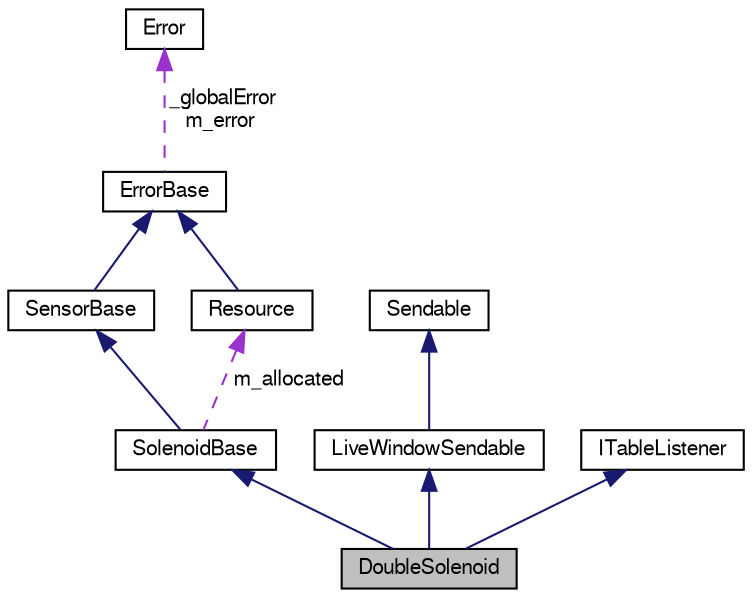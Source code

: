 digraph "DoubleSolenoid"
{
  bgcolor="transparent";
  edge [fontname="FreeSans",fontsize="10",labelfontname="FreeSans",labelfontsize="10"];
  node [fontname="FreeSans",fontsize="10",shape=record];
  Node1 [label="DoubleSolenoid",height=0.2,width=0.4,color="black", fillcolor="grey75", style="filled" fontcolor="black"];
  Node2 -> Node1 [dir="back",color="midnightblue",fontsize="10",style="solid",fontname="FreeSans"];
  Node2 [label="SolenoidBase",height=0.2,width=0.4,color="black",URL="$class_solenoid_base.html"];
  Node3 -> Node2 [dir="back",color="midnightblue",fontsize="10",style="solid",fontname="FreeSans"];
  Node3 [label="SensorBase",height=0.2,width=0.4,color="black",URL="$class_sensor_base.html"];
  Node4 -> Node3 [dir="back",color="midnightblue",fontsize="10",style="solid",fontname="FreeSans"];
  Node4 [label="ErrorBase",height=0.2,width=0.4,color="black",URL="$class_error_base.html"];
  Node5 -> Node4 [dir="back",color="darkorchid3",fontsize="10",style="dashed",label=" _globalError\nm_error" ,fontname="FreeSans"];
  Node5 [label="Error",height=0.2,width=0.4,color="black",URL="$class_error.html"];
  Node6 -> Node2 [dir="back",color="darkorchid3",fontsize="10",style="dashed",label=" m_allocated" ,fontname="FreeSans"];
  Node6 [label="Resource",height=0.2,width=0.4,color="black",URL="$class_resource.html"];
  Node4 -> Node6 [dir="back",color="midnightblue",fontsize="10",style="solid",fontname="FreeSans"];
  Node7 -> Node1 [dir="back",color="midnightblue",fontsize="10",style="solid",fontname="FreeSans"];
  Node7 [label="LiveWindowSendable",height=0.2,width=0.4,color="black",URL="$class_live_window_sendable.html"];
  Node8 -> Node7 [dir="back",color="midnightblue",fontsize="10",style="solid",fontname="FreeSans"];
  Node8 [label="Sendable",height=0.2,width=0.4,color="black",URL="$class_sendable.html"];
  Node9 -> Node1 [dir="back",color="midnightblue",fontsize="10",style="solid",fontname="FreeSans"];
  Node9 [label="ITableListener",height=0.2,width=0.4,color="black",URL="$class_i_table_listener.html"];
}
